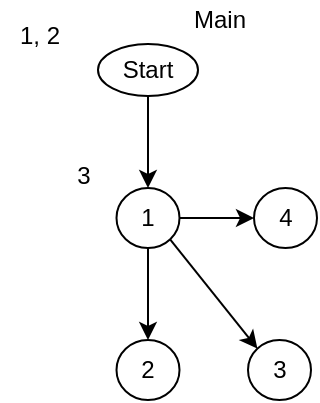 <mxfile version="13.10.1" type="device"><diagram id="C5RBs43oDa-KdzZeNtuy" name="Page-1"><mxGraphModel dx="1422" dy="804" grid="0" gridSize="10" guides="0" tooltips="1" connect="1" arrows="1" fold="1" page="1" pageScale="1" pageWidth="827" pageHeight="1169" math="0" shadow="0"><root><mxCell id="WIyWlLk6GJQsqaUBKTNV-0"/><mxCell id="WIyWlLk6GJQsqaUBKTNV-1" parent="WIyWlLk6GJQsqaUBKTNV-0"/><mxCell id="hPqSEUVGl3tktHDKktsJ-6" style="edgeStyle=orthogonalEdgeStyle;rounded=0;orthogonalLoop=1;jettySize=auto;html=1;exitX=0.5;exitY=1;exitDx=0;exitDy=0;entryX=0.5;entryY=0;entryDx=0;entryDy=0;" edge="1" parent="WIyWlLk6GJQsqaUBKTNV-1" source="hPqSEUVGl3tktHDKktsJ-0" target="hPqSEUVGl3tktHDKktsJ-5"><mxGeometry relative="1" as="geometry"/></mxCell><mxCell id="hPqSEUVGl3tktHDKktsJ-0" value="Start" style="ellipse;whiteSpace=wrap;html=1;" vertex="1" parent="WIyWlLk6GJQsqaUBKTNV-1"><mxGeometry x="62" y="52" width="50" height="26" as="geometry"/></mxCell><mxCell id="hPqSEUVGl3tktHDKktsJ-1" value="Main" style="text;html=1;strokeColor=none;fillColor=none;align=center;verticalAlign=middle;whiteSpace=wrap;rounded=0;" vertex="1" parent="WIyWlLk6GJQsqaUBKTNV-1"><mxGeometry x="102.75" y="30" width="40" height="20" as="geometry"/></mxCell><mxCell id="hPqSEUVGl3tktHDKktsJ-8" style="edgeStyle=orthogonalEdgeStyle;rounded=0;orthogonalLoop=1;jettySize=auto;html=1;exitX=0.5;exitY=1;exitDx=0;exitDy=0;entryX=0.5;entryY=0;entryDx=0;entryDy=0;" edge="1" parent="WIyWlLk6GJQsqaUBKTNV-1" source="hPqSEUVGl3tktHDKktsJ-5" target="hPqSEUVGl3tktHDKktsJ-7"><mxGeometry relative="1" as="geometry"/></mxCell><mxCell id="hPqSEUVGl3tktHDKktsJ-13" style="rounded=0;orthogonalLoop=1;jettySize=auto;html=1;exitX=1;exitY=1;exitDx=0;exitDy=0;entryX=0;entryY=0;entryDx=0;entryDy=0;" edge="1" parent="WIyWlLk6GJQsqaUBKTNV-1" source="hPqSEUVGl3tktHDKktsJ-5" target="hPqSEUVGl3tktHDKktsJ-11"><mxGeometry relative="1" as="geometry"/></mxCell><mxCell id="hPqSEUVGl3tktHDKktsJ-15" style="edgeStyle=none;rounded=0;orthogonalLoop=1;jettySize=auto;html=1;exitX=1;exitY=0.5;exitDx=0;exitDy=0;entryX=0;entryY=0.5;entryDx=0;entryDy=0;" edge="1" parent="WIyWlLk6GJQsqaUBKTNV-1" source="hPqSEUVGl3tktHDKktsJ-5" target="hPqSEUVGl3tktHDKktsJ-14"><mxGeometry relative="1" as="geometry"/></mxCell><mxCell id="hPqSEUVGl3tktHDKktsJ-5" value="1" style="ellipse;whiteSpace=wrap;html=1;" vertex="1" parent="WIyWlLk6GJQsqaUBKTNV-1"><mxGeometry x="71.25" y="124" width="31.5" height="30" as="geometry"/></mxCell><mxCell id="hPqSEUVGl3tktHDKktsJ-7" value="2" style="ellipse;whiteSpace=wrap;html=1;" vertex="1" parent="WIyWlLk6GJQsqaUBKTNV-1"><mxGeometry x="71.25" y="200" width="31.5" height="30" as="geometry"/></mxCell><mxCell id="hPqSEUVGl3tktHDKktsJ-9" value="1, 2" style="text;html=1;strokeColor=none;fillColor=none;align=center;verticalAlign=middle;whiteSpace=wrap;rounded=0;" vertex="1" parent="WIyWlLk6GJQsqaUBKTNV-1"><mxGeometry x="13" y="38" width="40" height="20" as="geometry"/></mxCell><mxCell id="hPqSEUVGl3tktHDKktsJ-10" value="3" style="text;html=1;strokeColor=none;fillColor=none;align=center;verticalAlign=middle;whiteSpace=wrap;rounded=0;" vertex="1" parent="WIyWlLk6GJQsqaUBKTNV-1"><mxGeometry x="47" y="108" width="16" height="19" as="geometry"/></mxCell><mxCell id="hPqSEUVGl3tktHDKktsJ-11" value="3" style="ellipse;whiteSpace=wrap;html=1;" vertex="1" parent="WIyWlLk6GJQsqaUBKTNV-1"><mxGeometry x="137" y="200" width="31.5" height="30" as="geometry"/></mxCell><mxCell id="hPqSEUVGl3tktHDKktsJ-14" value="4" style="ellipse;whiteSpace=wrap;html=1;" vertex="1" parent="WIyWlLk6GJQsqaUBKTNV-1"><mxGeometry x="140" y="124" width="31.5" height="30" as="geometry"/></mxCell></root></mxGraphModel></diagram></mxfile>